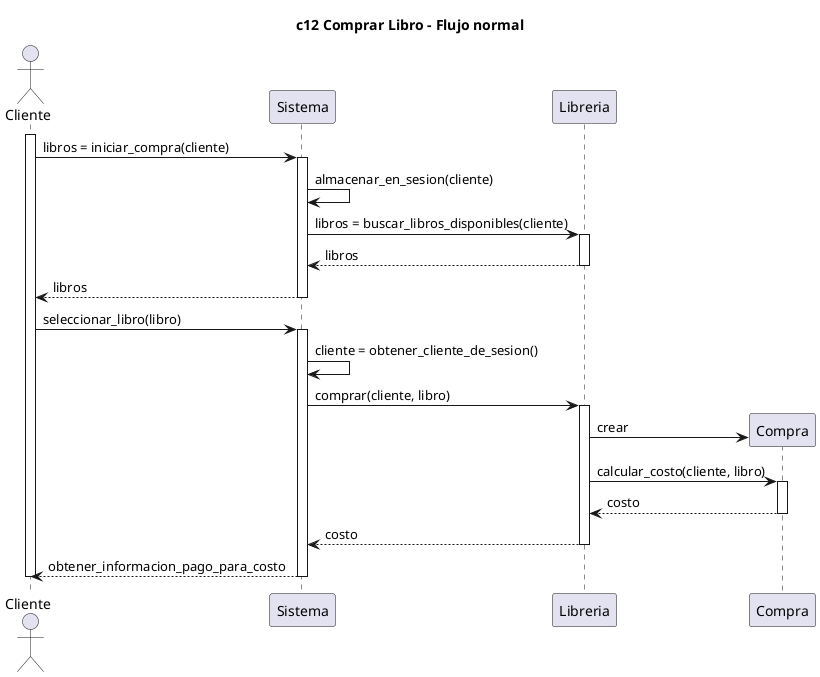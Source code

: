 
@startuml c12 Comprar Libro - Flujo normal

title c12 Comprar Libro - Flujo normal

actor Cliente as c
participant Sistema as s
participant Libreria as l
participant Compra as compra

activate c
c -> s : libros = iniciar_compra(cliente)
activate s
    s -> s : almacenar_en_sesion(cliente)
    s -> l : libros = buscar_libros_disponibles(cliente)
    activate l
        return libros
    deactivate l
    c <-- s : libros
deactivate s

c -> s : seleccionar_libro(libro)
activate s
    s -> s : cliente = obtener_cliente_de_sesion()
    s -> l : comprar(cliente, libro)
    activate l 
        l -> compra ** : crear
        l -> compra : calcular_costo(cliente, libro)
        activate compra
            l <-- compra : costo
        deactivate compra
        s <-- l : costo
    deactivate l
    return obtener_informacion_pago_para_costo
deactivate s

/'
c -> s : enviar_info_pago(info)
activate s
    s -> s : ok = actualizar_stock(libro)
    activate s
    deactivate s            

    s -> s : ok = cobrar_libro(cliente, costo, info)
    activate s
    deactivate s

    s -> s : ok = cambiar_categoria_cliente(cliente)
    activate s
    deactivate s

    s -> s : compra = crear_compra(cliente, libro)
    activate s
    deactivate s

    c <-- s : datos_compra
deactivate s
'/

deactivate c

@enduml
